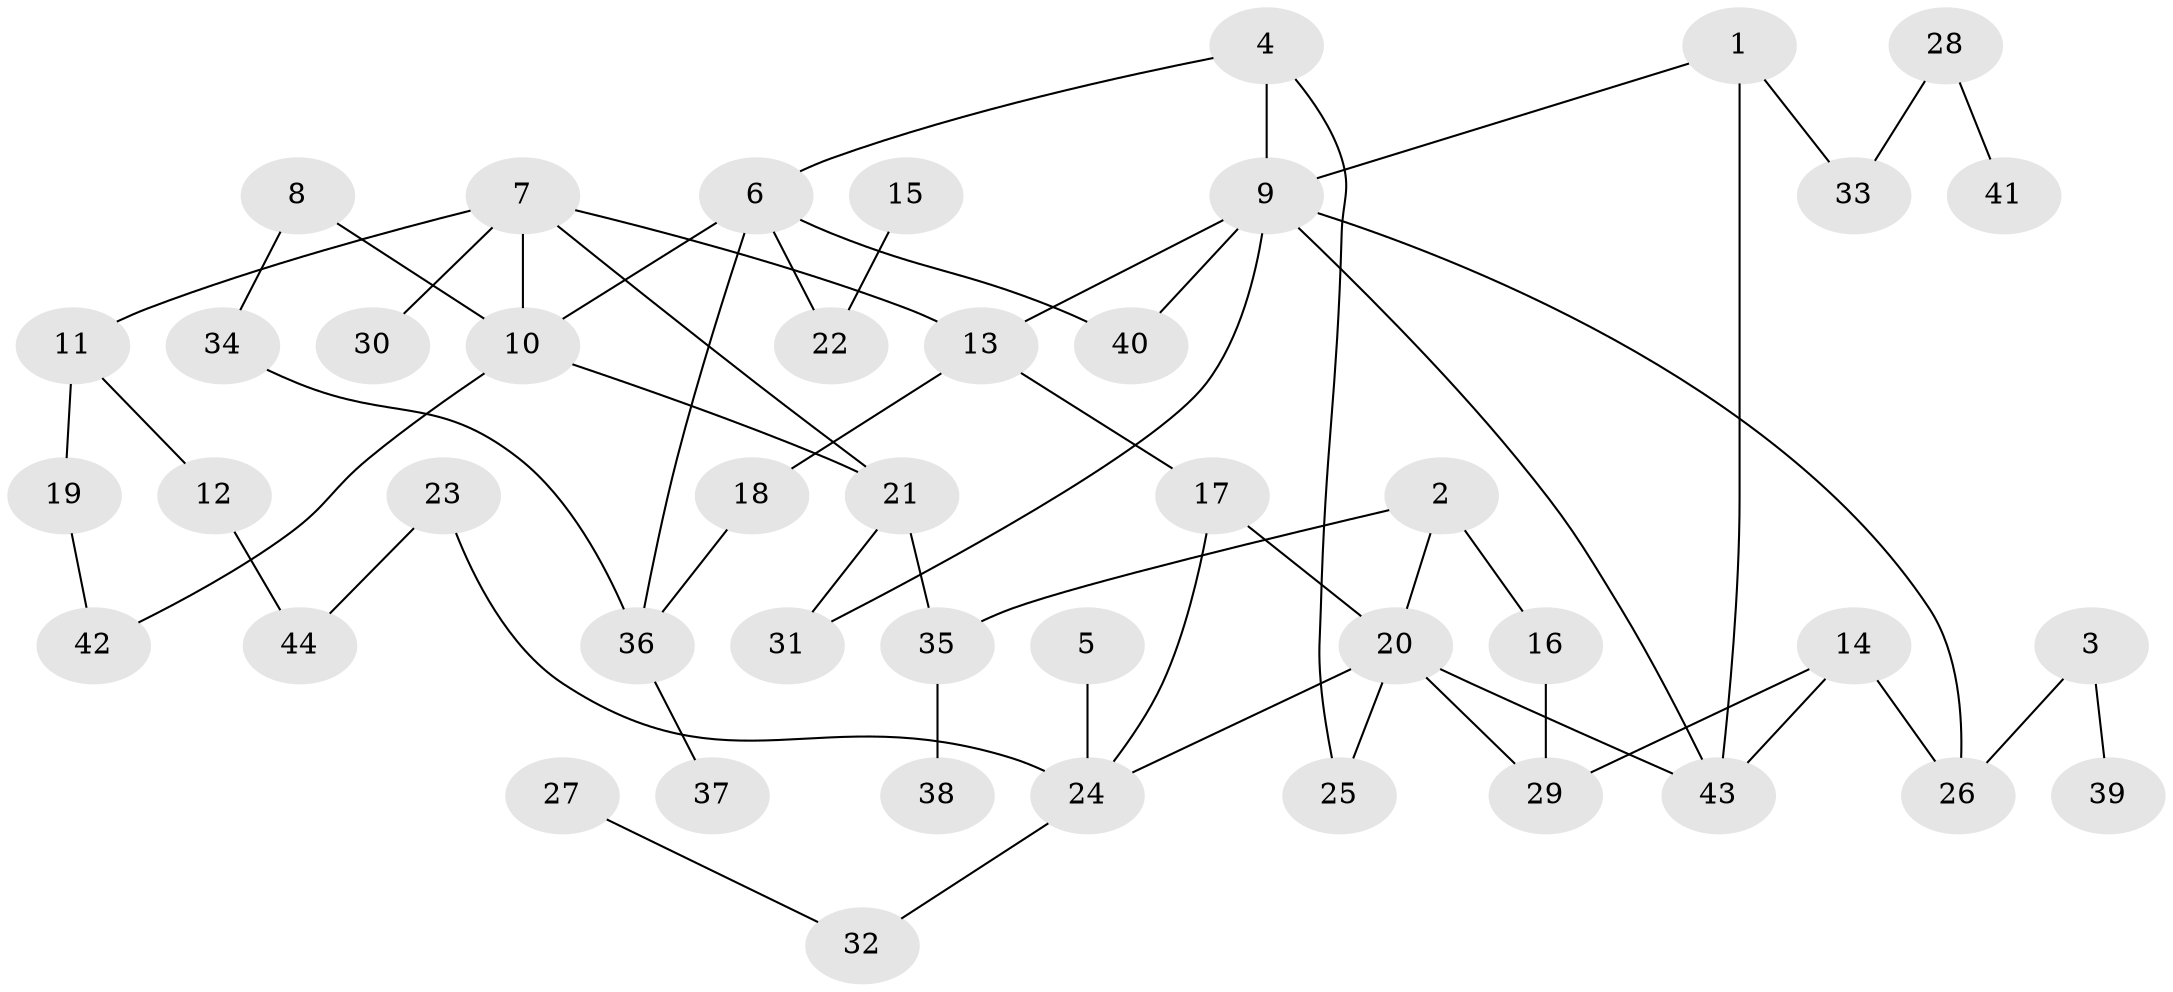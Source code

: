 // original degree distribution, {5: 0.04597701149425287, 7: 0.011494252873563218, 4: 0.12643678160919541, 3: 0.20689655172413793, 6: 0.011494252873563218, 1: 0.3333333333333333, 2: 0.26436781609195403}
// Generated by graph-tools (version 1.1) at 2025/01/03/09/25 03:01:07]
// undirected, 44 vertices, 59 edges
graph export_dot {
graph [start="1"]
  node [color=gray90,style=filled];
  1;
  2;
  3;
  4;
  5;
  6;
  7;
  8;
  9;
  10;
  11;
  12;
  13;
  14;
  15;
  16;
  17;
  18;
  19;
  20;
  21;
  22;
  23;
  24;
  25;
  26;
  27;
  28;
  29;
  30;
  31;
  32;
  33;
  34;
  35;
  36;
  37;
  38;
  39;
  40;
  41;
  42;
  43;
  44;
  1 -- 9 [weight=1.0];
  1 -- 33 [weight=1.0];
  1 -- 43 [weight=1.0];
  2 -- 16 [weight=1.0];
  2 -- 20 [weight=1.0];
  2 -- 35 [weight=2.0];
  3 -- 26 [weight=1.0];
  3 -- 39 [weight=1.0];
  4 -- 6 [weight=1.0];
  4 -- 9 [weight=1.0];
  4 -- 25 [weight=1.0];
  5 -- 24 [weight=1.0];
  6 -- 10 [weight=1.0];
  6 -- 22 [weight=1.0];
  6 -- 36 [weight=1.0];
  6 -- 40 [weight=1.0];
  7 -- 10 [weight=1.0];
  7 -- 11 [weight=1.0];
  7 -- 13 [weight=1.0];
  7 -- 21 [weight=1.0];
  7 -- 30 [weight=1.0];
  8 -- 10 [weight=1.0];
  8 -- 34 [weight=1.0];
  9 -- 13 [weight=1.0];
  9 -- 26 [weight=1.0];
  9 -- 31 [weight=1.0];
  9 -- 40 [weight=1.0];
  9 -- 43 [weight=1.0];
  10 -- 21 [weight=1.0];
  10 -- 42 [weight=1.0];
  11 -- 12 [weight=1.0];
  11 -- 19 [weight=1.0];
  12 -- 44 [weight=1.0];
  13 -- 17 [weight=1.0];
  13 -- 18 [weight=1.0];
  14 -- 26 [weight=1.0];
  14 -- 29 [weight=1.0];
  14 -- 43 [weight=1.0];
  15 -- 22 [weight=1.0];
  16 -- 29 [weight=1.0];
  17 -- 20 [weight=1.0];
  17 -- 24 [weight=1.0];
  18 -- 36 [weight=1.0];
  19 -- 42 [weight=1.0];
  20 -- 24 [weight=1.0];
  20 -- 25 [weight=1.0];
  20 -- 29 [weight=1.0];
  20 -- 43 [weight=1.0];
  21 -- 31 [weight=1.0];
  21 -- 35 [weight=1.0];
  23 -- 24 [weight=1.0];
  23 -- 44 [weight=1.0];
  24 -- 32 [weight=1.0];
  27 -- 32 [weight=1.0];
  28 -- 33 [weight=1.0];
  28 -- 41 [weight=1.0];
  34 -- 36 [weight=1.0];
  35 -- 38 [weight=1.0];
  36 -- 37 [weight=1.0];
}
